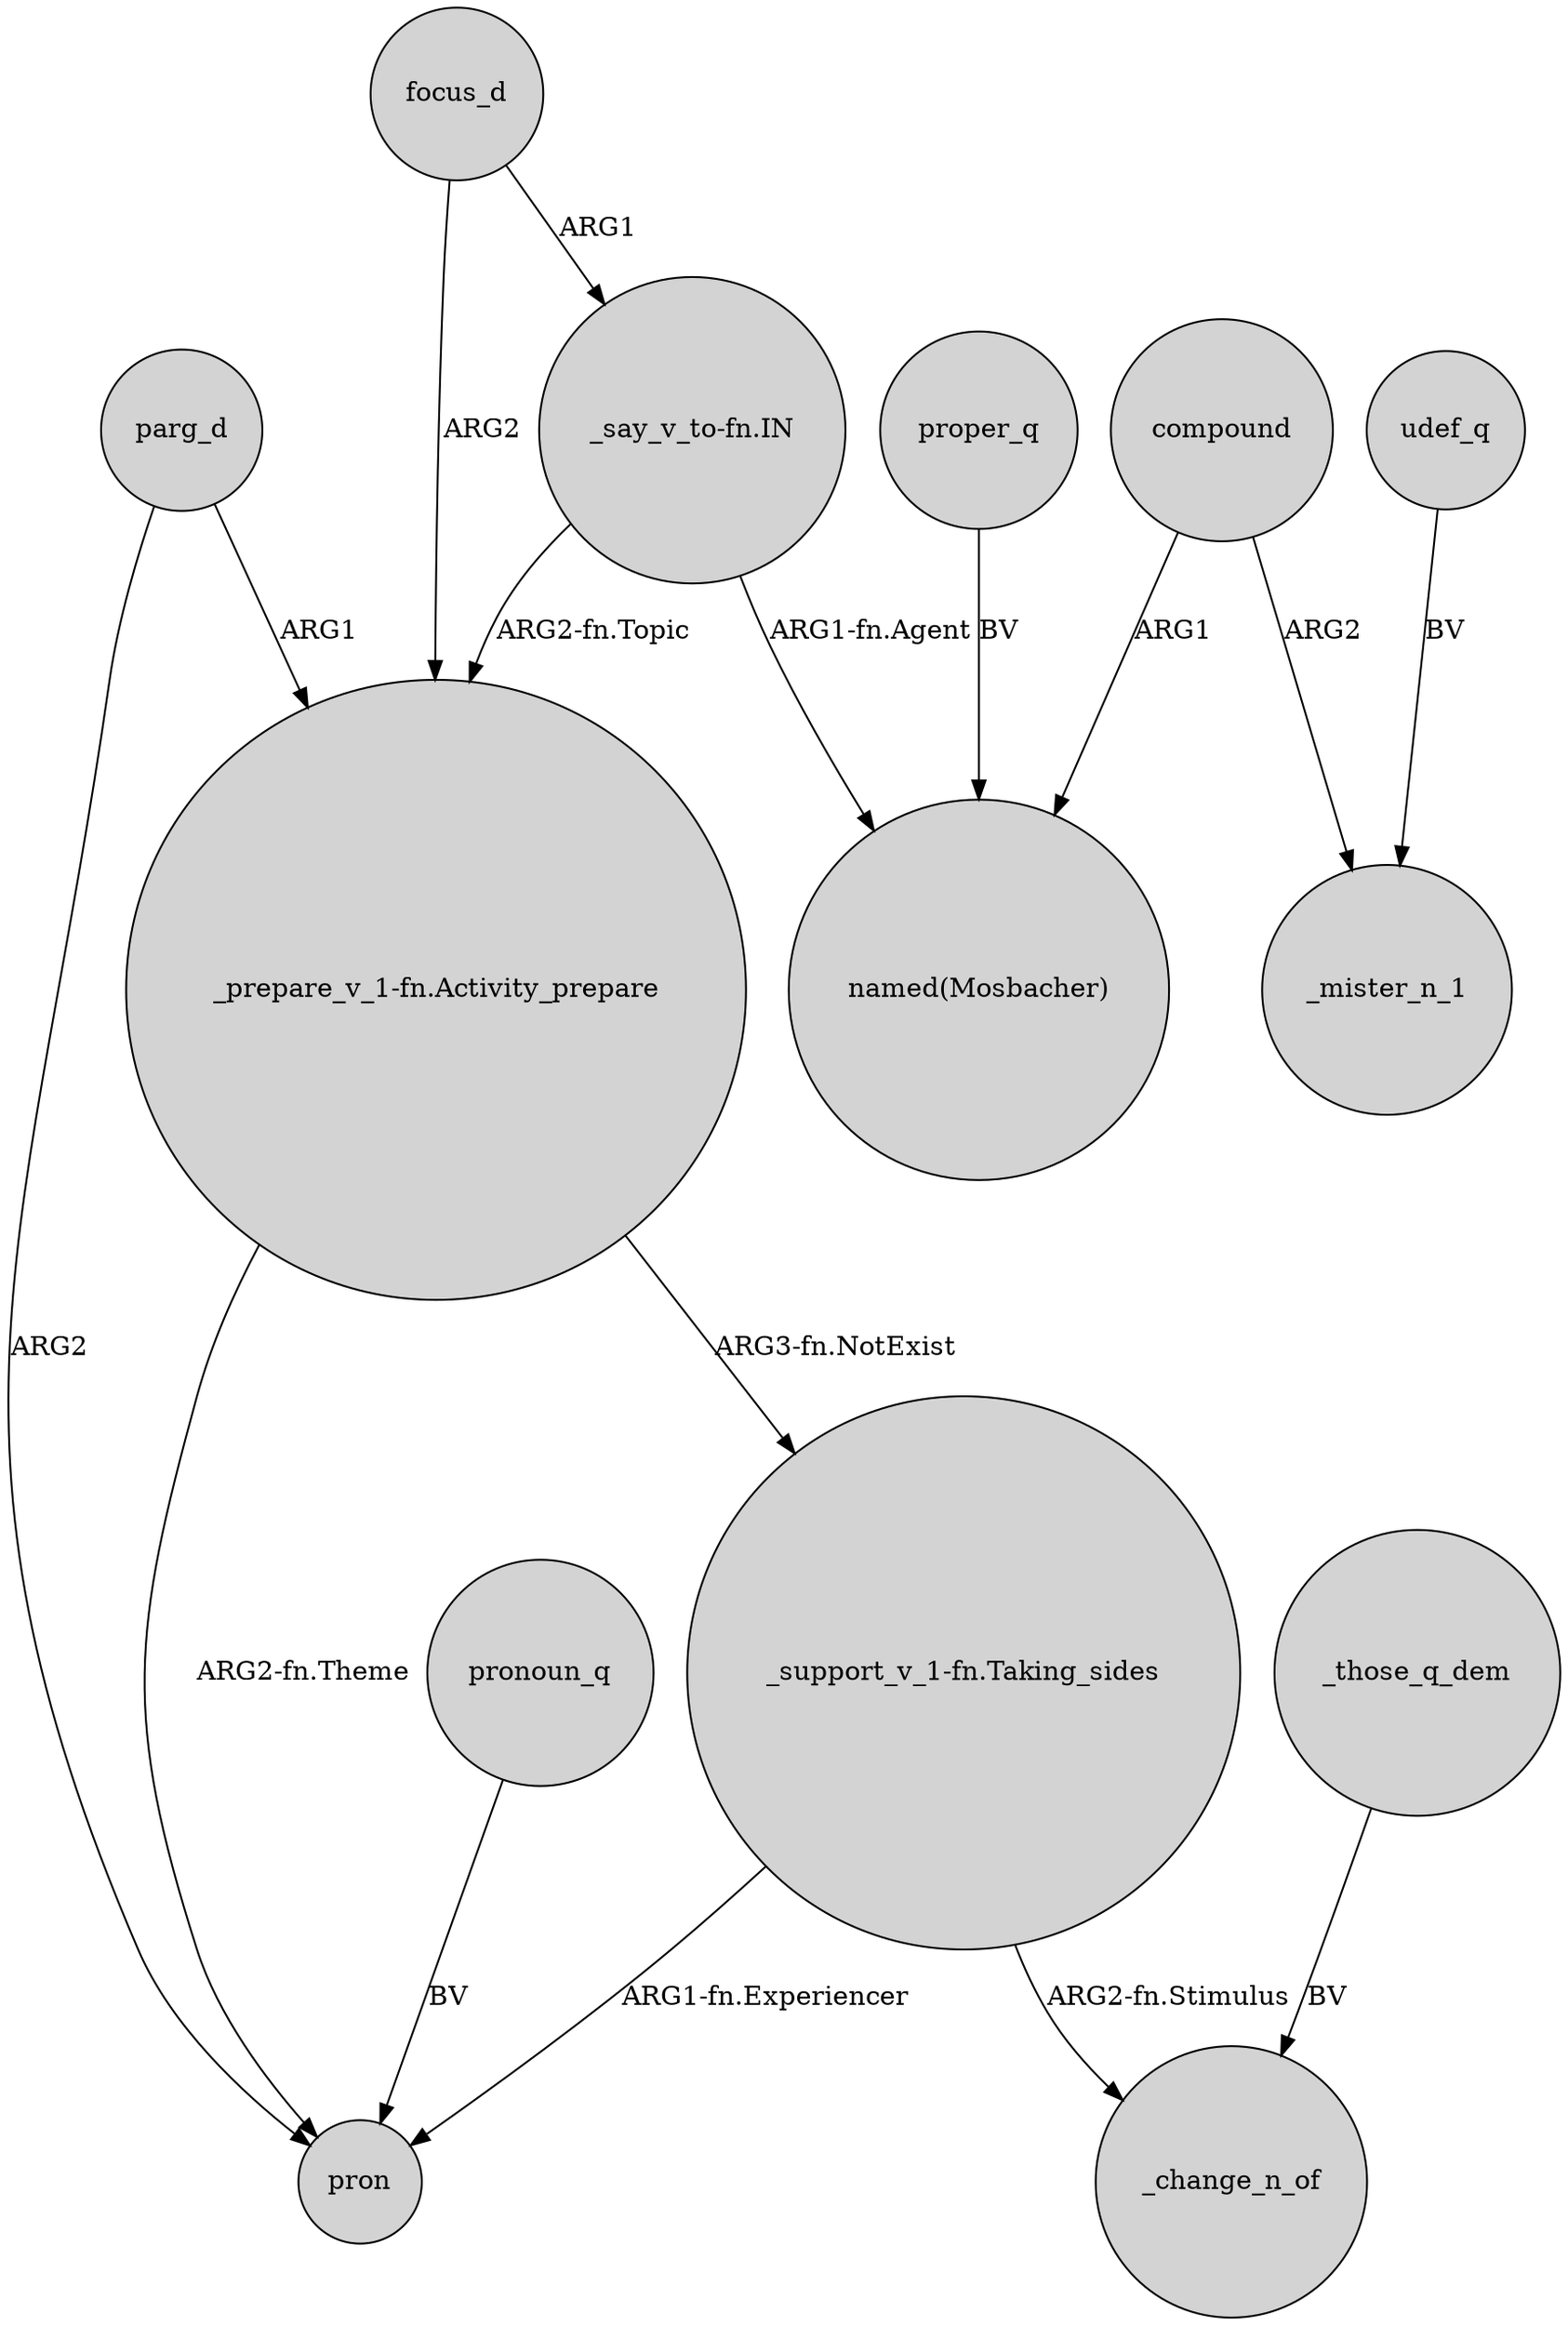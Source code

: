 digraph {
	node [shape=circle style=filled]
	"_prepare_v_1-fn.Activity_prepare" -> pron [label="ARG2-fn.Theme"]
	"_support_v_1-fn.Taking_sides" -> pron [label="ARG1-fn.Experiencer"]
	compound -> "named(Mosbacher)" [label=ARG1]
	udef_q -> _mister_n_1 [label=BV]
	_those_q_dem -> _change_n_of [label=BV]
	parg_d -> "_prepare_v_1-fn.Activity_prepare" [label=ARG1]
	"_say_v_to-fn.IN" -> "named(Mosbacher)" [label="ARG1-fn.Agent"]
	"_support_v_1-fn.Taking_sides" -> _change_n_of [label="ARG2-fn.Stimulus"]
	"_prepare_v_1-fn.Activity_prepare" -> "_support_v_1-fn.Taking_sides" [label="ARG3-fn.NotExist"]
	"_say_v_to-fn.IN" -> "_prepare_v_1-fn.Activity_prepare" [label="ARG2-fn.Topic"]
	proper_q -> "named(Mosbacher)" [label=BV]
	parg_d -> pron [label=ARG2]
	compound -> _mister_n_1 [label=ARG2]
	focus_d -> "_prepare_v_1-fn.Activity_prepare" [label=ARG2]
	focus_d -> "_say_v_to-fn.IN" [label=ARG1]
	pronoun_q -> pron [label=BV]
}
